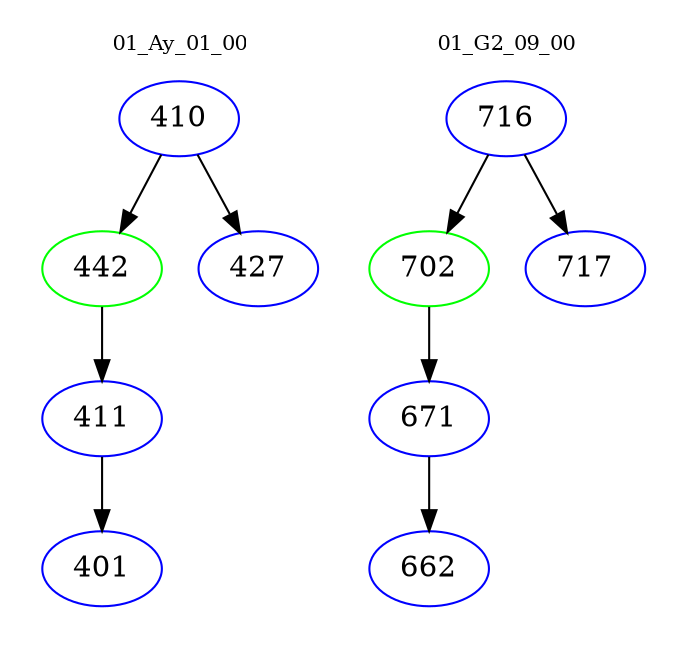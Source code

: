 digraph{
subgraph cluster_0 {
color = white
label = "01_Ay_01_00";
fontsize=10;
T0_410 [label="410", color="blue"]
T0_410 -> T0_442 [color="black"]
T0_442 [label="442", color="green"]
T0_442 -> T0_411 [color="black"]
T0_411 [label="411", color="blue"]
T0_411 -> T0_401 [color="black"]
T0_401 [label="401", color="blue"]
T0_410 -> T0_427 [color="black"]
T0_427 [label="427", color="blue"]
}
subgraph cluster_1 {
color = white
label = "01_G2_09_00";
fontsize=10;
T1_716 [label="716", color="blue"]
T1_716 -> T1_702 [color="black"]
T1_702 [label="702", color="green"]
T1_702 -> T1_671 [color="black"]
T1_671 [label="671", color="blue"]
T1_671 -> T1_662 [color="black"]
T1_662 [label="662", color="blue"]
T1_716 -> T1_717 [color="black"]
T1_717 [label="717", color="blue"]
}
}
